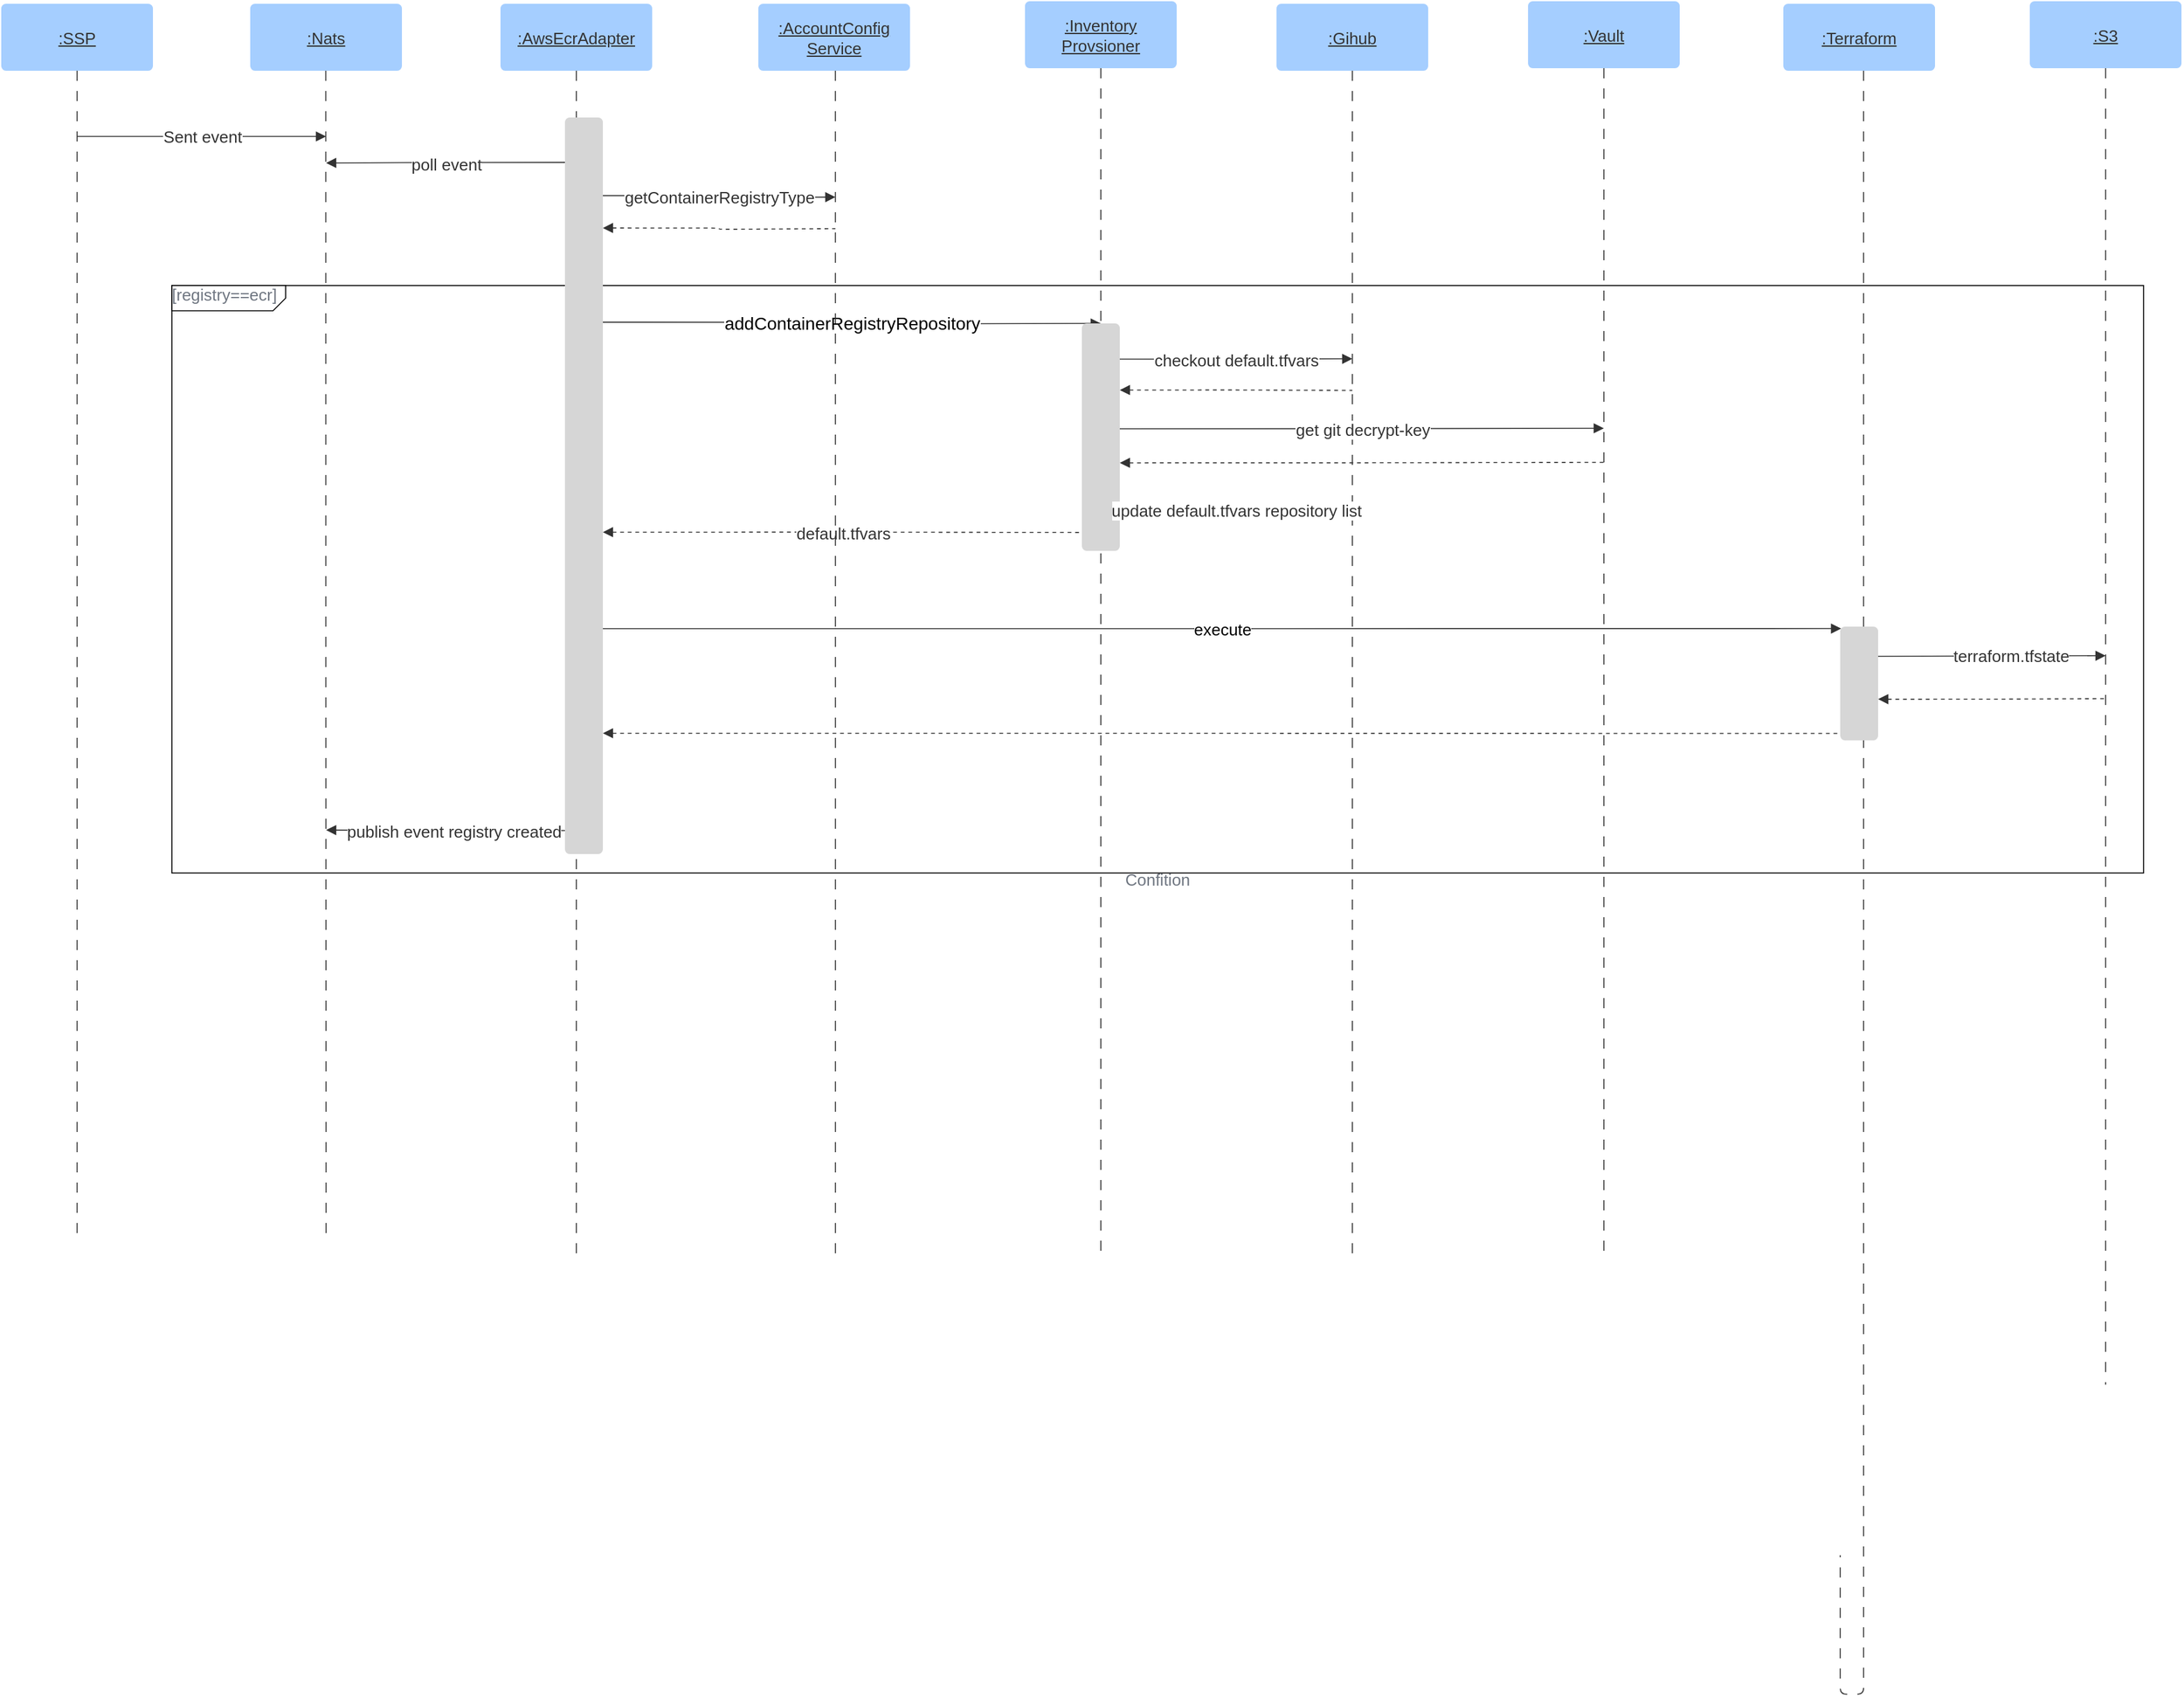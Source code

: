 <mxfile version="21.5.2" type="device">
  <diagram name="Page-1" id="WFtKcSm3kaBeGRW9StUc">
    <mxGraphModel dx="1434" dy="827" grid="1" gridSize="10" guides="1" tooltips="1" connect="1" arrows="1" fold="1" page="1" pageScale="1" pageWidth="827" pageHeight="1169" math="0" shadow="0">
      <root>
        <mxCell id="0" />
        <mxCell id="1" parent="0" />
        <mxCell id="Rl75lRkgoFXgOKBaXVu--5" value="" style="html=1;jettySize=18;whiteSpace=wrap;fontSize=13;strokeColor=#333333;strokeOpacity=100;dashed=1;fixDash=1;dashPattern=8 8;strokeWidth=0.8;rounded=1;arcSize=10;edgeStyle=orthogonalEdgeStyle;startArrow=none;endArrow=none;exitX=0.529;exitY=1;exitPerimeter=0;lucidId=sw2_XWLheOnD;" edge="1" parent="1" source="Rl75lRkgoFXgOKBaXVu--39">
          <mxGeometry width="100" height="100" relative="1" as="geometry">
            <Array as="points">
              <mxPoint x="2133" y="2060" />
            </Array>
            <mxPoint x="2115" y="1950" as="targetPoint" />
          </mxGeometry>
        </mxCell>
        <mxCell id="Rl75lRkgoFXgOKBaXVu--6" value="" style="html=1;jettySize=18;whiteSpace=wrap;fontSize=13;strokeColor=#333333;strokeOpacity=100;dashed=1;fixDash=1;dashPattern=8 8;strokeWidth=0.8;rounded=1;arcSize=10;edgeStyle=orthogonalEdgeStyle;startArrow=none;endArrow=none;exitX=0.5;exitY=1;exitPerimeter=0;lucidId=sw2_IaxF4LJW;" edge="1" parent="1" source="Rl75lRkgoFXgOKBaXVu--20">
          <mxGeometry width="100" height="100" relative="1" as="geometry">
            <Array as="points">
              <mxPoint x="1530" y="1355" />
            </Array>
            <mxPoint x="1530" y="1710" as="targetPoint" />
          </mxGeometry>
        </mxCell>
        <mxCell id="Rl75lRkgoFXgOKBaXVu--7" value="[registry==ecr]" style="html=1;blockSpacing=1;whiteSpace=wrap;shape=mxgraph.sysml.package2;xSize=90;overflow=fill;fontSize=13;fontColor=#6f7681;align=left;spacing=0;strokeOpacity=100;fillOpacity=100;rounded=1;absoluteArcSize=1;arcSize=12;fillColor=#ffffff;strokeWidth=0.8;lucidId=sw2_ZpGVZm28;" vertex="1" parent="1">
          <mxGeometry x="795" y="945" width="1560" height="465" as="geometry" />
        </mxCell>
        <mxCell id="Rl75lRkgoFXgOKBaXVu--8" value="Confition" style="strokeColor=none;fillColor=none;whiteSpace=wrap;fontSize=13;fontColor=#6f7681;align=center;" vertex="1" parent="Rl75lRkgoFXgOKBaXVu--7">
          <mxGeometry y="465" width="1560" height="10" as="geometry" />
        </mxCell>
        <mxCell id="Rl75lRkgoFXgOKBaXVu--9" value=":SSP" style="html=1;overflow=block;blockSpacing=1;whiteSpace=wrap;fontSize=13;fontColor=#333333;fontStyle=4;spacing=3.8;strokeOpacity=0;fillOpacity=100;rounded=1;absoluteArcSize=1;arcSize=7.5;fillColor=#a5ceff;strokeWidth=0.8;lucidId=sw2_IlW4qdFf;" vertex="1" parent="1">
          <mxGeometry x="660" y="722" width="120" height="53" as="geometry" />
        </mxCell>
        <mxCell id="Rl75lRkgoFXgOKBaXVu--10" value=":AwsEcrAdapter" style="html=1;overflow=block;blockSpacing=1;whiteSpace=wrap;fontSize=13;fontColor=#333333;fontStyle=4;spacing=3.8;strokeOpacity=0;fillOpacity=100;rounded=1;absoluteArcSize=1;arcSize=7.5;fillColor=#a5ceff;strokeWidth=0.8;lucidId=sw2_cXAwcxfD;" vertex="1" parent="1">
          <mxGeometry x="1055" y="722" width="120" height="53" as="geometry" />
        </mxCell>
        <mxCell id="Rl75lRkgoFXgOKBaXVu--11" value=":Vault" style="html=1;overflow=block;blockSpacing=1;whiteSpace=wrap;fontSize=13;fontColor=#333333;fontStyle=4;spacing=3.8;strokeOpacity=0;fillOpacity=100;rounded=1;absoluteArcSize=1;arcSize=7.5;fillColor=#a5ceff;strokeWidth=0.8;lucidId=sw2_EZtChitr;" vertex="1" parent="1">
          <mxGeometry x="1868" y="720" width="120" height="53" as="geometry" />
        </mxCell>
        <mxCell id="Rl75lRkgoFXgOKBaXVu--12" value=":Nats" style="html=1;overflow=block;blockSpacing=1;whiteSpace=wrap;fontSize=13;fontColor=#333333;fontStyle=4;spacing=3.8;strokeOpacity=0;fillOpacity=100;rounded=1;absoluteArcSize=1;arcSize=7.5;fillColor=#a5ceff;strokeWidth=0.8;lucidId=sw2_y71zjC5J;" vertex="1" parent="1">
          <mxGeometry x="857" y="722" width="120" height="53" as="geometry" />
        </mxCell>
        <mxCell id="Rl75lRkgoFXgOKBaXVu--13" value="" style="html=1;jettySize=18;whiteSpace=wrap;fontSize=13;strokeColor=#333333;strokeOpacity=100;dashed=1;fixDash=1;dashPattern=8 8;strokeWidth=0.8;rounded=1;arcSize=10;edgeStyle=orthogonalEdgeStyle;startArrow=none;endArrow=none;exitX=0.5;exitY=1;exitPerimeter=0;lucidId=sw2_NQkr4w-o;" edge="1" parent="1" source="Rl75lRkgoFXgOKBaXVu--9">
          <mxGeometry width="100" height="100" relative="1" as="geometry">
            <Array as="points" />
            <mxPoint x="720" y="1697" as="targetPoint" />
          </mxGeometry>
        </mxCell>
        <mxCell id="Rl75lRkgoFXgOKBaXVu--14" value="" style="html=1;jettySize=18;whiteSpace=wrap;fontSize=13;strokeColor=#333333;strokeOpacity=100;dashed=1;fixDash=1;dashPattern=8 8;strokeWidth=0.8;rounded=1;arcSize=10;edgeStyle=orthogonalEdgeStyle;startArrow=none;endArrow=none;exitX=0.498;exitY=1;exitPerimeter=0;lucidId=sw2_ruCKwyGw;" edge="1" parent="1" source="Rl75lRkgoFXgOKBaXVu--12">
          <mxGeometry width="100" height="100" relative="1" as="geometry">
            <Array as="points" />
            <mxPoint x="917" y="1697" as="targetPoint" />
          </mxGeometry>
        </mxCell>
        <mxCell id="Rl75lRkgoFXgOKBaXVu--15" value="" style="html=1;jettySize=18;whiteSpace=wrap;fontSize=13;strokeColor=#333333;strokeOpacity=100;dashed=1;fixDash=1;dashPattern=8 8;strokeWidth=0.8;rounded=1;arcSize=10;edgeStyle=orthogonalEdgeStyle;startArrow=none;endArrow=none;exitX=0.5;exitY=1;exitPerimeter=0;lucidId=sw2_A78Pe.sr;" edge="1" parent="1" source="Rl75lRkgoFXgOKBaXVu--10">
          <mxGeometry width="100" height="100" relative="1" as="geometry">
            <Array as="points" />
            <mxPoint x="1115" y="1712" as="targetPoint" />
          </mxGeometry>
        </mxCell>
        <mxCell id="Rl75lRkgoFXgOKBaXVu--16" value="" style="html=1;overflow=block;blockSpacing=1;whiteSpace=wrap;fontSize=13;spacing=0;strokeOpacity=0;fillOpacity=100;rounded=1;absoluteArcSize=1;arcSize=7.5;fillColor=#d6d6d6;strokeWidth=0.8;lucidId=sw2_gWQePRNK;" vertex="1" parent="1">
          <mxGeometry x="1106" y="812" width="30" height="583" as="geometry" />
        </mxCell>
        <mxCell id="Rl75lRkgoFXgOKBaXVu--17" value="" style="html=1;jettySize=18;whiteSpace=wrap;fontSize=13;strokeColor=#333333;strokeOpacity=100;dashed=1;fixDash=1;dashPattern=8 8;strokeWidth=0.8;rounded=1;arcSize=10;edgeStyle=orthogonalEdgeStyle;startArrow=none;endArrow=none;exitX=0.5;exitY=1;exitPerimeter=0;lucidId=sw2_pHvSnlPQ;" edge="1" parent="1" source="Rl75lRkgoFXgOKBaXVu--11">
          <mxGeometry width="100" height="100" relative="1" as="geometry">
            <Array as="points" />
            <mxPoint x="1928" y="1710" as="targetPoint" />
          </mxGeometry>
        </mxCell>
        <mxCell id="Rl75lRkgoFXgOKBaXVu--18" value=":Gihub " style="html=1;overflow=block;blockSpacing=1;whiteSpace=wrap;fontSize=13;fontColor=#333333;fontStyle=4;spacing=3.8;strokeOpacity=0;fillOpacity=100;rounded=1;absoluteArcSize=1;arcSize=7.5;fillColor=#a5ceff;strokeWidth=0.8;lucidId=sw2_hFJyCZGc;" vertex="1" parent="1">
          <mxGeometry x="1669" y="722" width="120" height="53" as="geometry" />
        </mxCell>
        <mxCell id="Rl75lRkgoFXgOKBaXVu--19" value="" style="html=1;jettySize=18;whiteSpace=wrap;fontSize=13;strokeColor=#333333;strokeOpacity=100;dashed=1;fixDash=1;dashPattern=8 8;strokeWidth=0.8;rounded=1;arcSize=10;edgeStyle=orthogonalEdgeStyle;startArrow=none;endArrow=none;exitX=0.5;exitY=1;exitPerimeter=0;lucidId=sw2_9OYUVX8a;" edge="1" parent="1" source="Rl75lRkgoFXgOKBaXVu--18">
          <mxGeometry width="100" height="100" relative="1" as="geometry">
            <Array as="points" />
            <mxPoint x="1729" y="1712" as="targetPoint" />
          </mxGeometry>
        </mxCell>
        <mxCell id="Rl75lRkgoFXgOKBaXVu--20" value=":Inventory&#xa;Provsioner" style="html=1;overflow=block;blockSpacing=1;whiteSpace=wrap;fontSize=13;fontColor=#333333;fontStyle=4;spacing=3.8;strokeOpacity=0;fillOpacity=100;rounded=1;absoluteArcSize=1;arcSize=7.5;fillColor=#a5ceff;strokeWidth=0.8;lucidId=sw2_7uJkAyJy;" vertex="1" parent="1">
          <mxGeometry x="1470" y="720" width="120" height="53" as="geometry" />
        </mxCell>
        <mxCell id="Rl75lRkgoFXgOKBaXVu--21" value="" style="html=1;jettySize=18;whiteSpace=wrap;fontSize=13;strokeColor=#333333;strokeOpacity=100;strokeWidth=0.8;rounded=1;arcSize=24;edgeStyle=orthogonalEdgeStyle;startArrow=none;endArrow=block;endFill=1;lucidId=sw2_QBbCdavi;" edge="1" parent="1">
          <mxGeometry width="100" height="100" relative="1" as="geometry">
            <Array as="points" />
            <mxPoint x="720" y="827" as="sourcePoint" />
            <mxPoint x="917" y="827" as="targetPoint" />
          </mxGeometry>
        </mxCell>
        <mxCell id="Rl75lRkgoFXgOKBaXVu--22" value="Sent event" style="text;html=1;resizable=0;labelBackgroundColor=default;align=center;verticalAlign=middle;fontColor=#333333;fontSize=13;" vertex="1" parent="Rl75lRkgoFXgOKBaXVu--21">
          <mxGeometry relative="1" as="geometry">
            <mxPoint as="offset" />
          </mxGeometry>
        </mxCell>
        <mxCell id="Rl75lRkgoFXgOKBaXVu--23" value="" style="html=1;jettySize=18;whiteSpace=wrap;fontSize=13;strokeColor=#333333;strokeOpacity=100;strokeWidth=0.8;rounded=1;arcSize=24;edgeStyle=orthogonalEdgeStyle;startArrow=none;endArrow=block;endFill=1;exitX=0;exitY=0.061;exitPerimeter=0;lucidId=sw2_kwfabqoX;" edge="1" parent="1" source="Rl75lRkgoFXgOKBaXVu--16">
          <mxGeometry width="100" height="100" relative="1" as="geometry">
            <Array as="points" />
            <mxPoint x="917" y="848" as="targetPoint" />
          </mxGeometry>
        </mxCell>
        <mxCell id="Rl75lRkgoFXgOKBaXVu--24" value="poll event" style="text;html=1;resizable=0;labelBackgroundColor=default;align=center;verticalAlign=middle;fontColor=#333333;fontSize=13;" vertex="1" parent="Rl75lRkgoFXgOKBaXVu--23">
          <mxGeometry relative="1" as="geometry">
            <mxPoint as="offset" />
          </mxGeometry>
        </mxCell>
        <mxCell id="Rl75lRkgoFXgOKBaXVu--25" value="" style="html=1;jettySize=18;whiteSpace=wrap;fontSize=13;strokeColor=#333333;strokeOpacity=100;strokeWidth=0.8;rounded=1;arcSize=24;edgeStyle=orthogonalEdgeStyle;startArrow=none;endArrow=block;endFill=1;exitX=1;exitY=0.278;exitPerimeter=0;lucidId=sw2_QKgnw4bx;" edge="1" parent="1" source="Rl75lRkgoFXgOKBaXVu--16">
          <mxGeometry width="100" height="100" relative="1" as="geometry">
            <Array as="points" />
            <mxPoint x="1530" y="975" as="targetPoint" />
          </mxGeometry>
        </mxCell>
        <mxCell id="Rl75lRkgoFXgOKBaXVu--26" value="addContainerRegistryRepository " style="text;html=1;resizable=0;labelBackgroundColor=default;align=center;verticalAlign=middle;fontColor=default;fontSize=14;" vertex="1" parent="Rl75lRkgoFXgOKBaXVu--25">
          <mxGeometry relative="1" as="geometry">
            <mxPoint as="offset" />
          </mxGeometry>
        </mxCell>
        <mxCell id="Rl75lRkgoFXgOKBaXVu--27" value="" style="html=1;jettySize=18;whiteSpace=wrap;fontSize=13;strokeColor=#333333;strokeOpacity=100;dashed=1;fixDash=1;strokeWidth=0.8;rounded=1;arcSize=24;edgeStyle=orthogonalEdgeStyle;startArrow=block;startFill=1;endArrow=none;exitX=1;exitY=0.563;exitPerimeter=0;entryX=0;entryY=0.919;entryPerimeter=0;lucidId=sw2_~3sell7f;" edge="1" parent="1" source="Rl75lRkgoFXgOKBaXVu--16" target="Rl75lRkgoFXgOKBaXVu--31">
          <mxGeometry width="100" height="100" relative="1" as="geometry">
            <Array as="points" />
          </mxGeometry>
        </mxCell>
        <mxCell id="Rl75lRkgoFXgOKBaXVu--28" value="default.tfvars" style="text;html=1;resizable=0;labelBackgroundColor=default;align=center;verticalAlign=middle;fontColor=#333333;fontSize=13;" vertex="1" parent="Rl75lRkgoFXgOKBaXVu--27">
          <mxGeometry relative="1" as="geometry">
            <mxPoint as="offset" />
          </mxGeometry>
        </mxCell>
        <mxCell id="Rl75lRkgoFXgOKBaXVu--29" value="" style="html=1;jettySize=18;whiteSpace=wrap;fontSize=13;strokeColor=#333333;strokeOpacity=100;strokeWidth=0.8;rounded=1;arcSize=24;edgeStyle=orthogonalEdgeStyle;startArrow=none;endArrow=block;endFill=1;exitX=1;exitY=0.157;exitPerimeter=0;lucidId=sw2_znBp6zMu;" edge="1" parent="1" source="Rl75lRkgoFXgOKBaXVu--31">
          <mxGeometry width="100" height="100" relative="1" as="geometry">
            <Array as="points" />
            <mxPoint x="1729" y="1003" as="targetPoint" />
          </mxGeometry>
        </mxCell>
        <mxCell id="Rl75lRkgoFXgOKBaXVu--30" value="checkout default.tfvars" style="text;html=1;resizable=0;labelBackgroundColor=default;align=center;verticalAlign=middle;fontColor=#333333;fontSize=13;" vertex="1" parent="Rl75lRkgoFXgOKBaXVu--29">
          <mxGeometry relative="1" as="geometry">
            <mxPoint as="offset" />
          </mxGeometry>
        </mxCell>
        <mxCell id="Rl75lRkgoFXgOKBaXVu--31" value="" style="html=1;overflow=block;blockSpacing=1;whiteSpace=wrap;fontSize=13;spacing=0;strokeOpacity=0;fillOpacity=100;rounded=1;absoluteArcSize=1;arcSize=7.5;fillColor=#d6d6d6;strokeWidth=0.8;lucidId=sw2_KUZNjmrf;" vertex="1" parent="1">
          <mxGeometry x="1515" y="975" width="30" height="180" as="geometry" />
        </mxCell>
        <mxCell id="Rl75lRkgoFXgOKBaXVu--32" value="" style="html=1;jettySize=18;whiteSpace=wrap;fontSize=13;strokeColor=#333333;strokeOpacity=100;dashed=1;fixDash=1;strokeWidth=0.8;rounded=1;arcSize=24;edgeStyle=orthogonalEdgeStyle;startArrow=block;startFill=1;endArrow=none;exitX=1;exitY=0.293;exitPerimeter=0;lucidId=sw2_1EHHQOfy;" edge="1" parent="1" source="Rl75lRkgoFXgOKBaXVu--31">
          <mxGeometry width="100" height="100" relative="1" as="geometry">
            <Array as="points" />
            <mxPoint x="1729" y="1028" as="targetPoint" />
          </mxGeometry>
        </mxCell>
        <mxCell id="Rl75lRkgoFXgOKBaXVu--33" value="" style="html=1;jettySize=18;whiteSpace=wrap;fontSize=13;strokeColor=#333333;strokeOpacity=100;strokeWidth=0.8;rounded=1;arcSize=24;edgeStyle=orthogonalEdgeStyle;startArrow=none;endArrow=block;endFill=1;exitX=1;exitY=0.463;exitPerimeter=0;lucidId=sw2_2wihwZSK;" edge="1" parent="1" source="Rl75lRkgoFXgOKBaXVu--31">
          <mxGeometry width="100" height="100" relative="1" as="geometry">
            <Array as="points" />
            <mxPoint x="1928" y="1058" as="targetPoint" />
          </mxGeometry>
        </mxCell>
        <mxCell id="Rl75lRkgoFXgOKBaXVu--34" value="get git decrypt-key" style="text;html=1;resizable=0;labelBackgroundColor=default;align=center;verticalAlign=middle;fontColor=#333333;fontSize=13;" vertex="1" parent="Rl75lRkgoFXgOKBaXVu--33">
          <mxGeometry relative="1" as="geometry">
            <mxPoint as="offset" />
          </mxGeometry>
        </mxCell>
        <mxCell id="Rl75lRkgoFXgOKBaXVu--35" value="" style="html=1;jettySize=18;whiteSpace=wrap;fontSize=13;strokeColor=#333333;strokeOpacity=100;dashed=1;fixDash=1;strokeWidth=0.8;rounded=1;arcSize=24;edgeStyle=orthogonalEdgeStyle;startArrow=block;startFill=1;endArrow=none;exitX=1;exitY=0.613;exitPerimeter=0;lucidId=sw2_TCRgxsVz;" edge="1" parent="1" source="Rl75lRkgoFXgOKBaXVu--31">
          <mxGeometry width="100" height="100" relative="1" as="geometry">
            <Array as="points" />
            <mxPoint x="1928" y="1085" as="targetPoint" />
          </mxGeometry>
        </mxCell>
        <mxCell id="Rl75lRkgoFXgOKBaXVu--36" value="" style="html=1;jettySize=18;whiteSpace=wrap;fontSize=13;strokeColor=#333333;strokeOpacity=100;strokeWidth=0.8;rounded=1;arcSize=24;edgeStyle=orthogonalEdgeStyle;startArrow=none;endArrow=block;endFill=1;exitX=1;exitY=0.82;exitPerimeter=0;lucidId=sw2_m0e1GHuI;" edge="1" parent="1" source="Rl75lRkgoFXgOKBaXVu--31">
          <mxGeometry width="100" height="100" relative="1" as="geometry">
            <Array as="points" />
            <mxPoint x="1729" y="1123" as="targetPoint" />
          </mxGeometry>
        </mxCell>
        <mxCell id="Rl75lRkgoFXgOKBaXVu--37" value="update default.tfvars repository list" style="text;html=1;resizable=0;labelBackgroundColor=default;align=center;verticalAlign=middle;fontColor=#333333;fontSize=13;" vertex="1" parent="Rl75lRkgoFXgOKBaXVu--36">
          <mxGeometry relative="1" as="geometry">
            <mxPoint as="offset" />
          </mxGeometry>
        </mxCell>
        <mxCell id="Rl75lRkgoFXgOKBaXVu--38" value="" style="html=1;jettySize=18;whiteSpace=wrap;fontSize=13;strokeColor=#333333;strokeOpacity=100;dashed=1;fixDash=1;strokeWidth=0.8;rounded=1;arcSize=24;edgeStyle=orthogonalEdgeStyle;startArrow=block;startFill=1;endArrow=none;exitX=1;exitY=0.836;exitPerimeter=0;entryX=0;entryY=0.939;entryPerimeter=0;lucidId=sw2_hP-PbVJg;" edge="1" parent="1" source="Rl75lRkgoFXgOKBaXVu--16" target="Rl75lRkgoFXgOKBaXVu--47">
          <mxGeometry width="100" height="100" relative="1" as="geometry">
            <Array as="points" />
          </mxGeometry>
        </mxCell>
        <mxCell id="Rl75lRkgoFXgOKBaXVu--39" value=":Terraform" style="html=1;overflow=block;blockSpacing=1;whiteSpace=wrap;fontSize=13;fontColor=#333333;fontStyle=4;spacing=3.8;strokeOpacity=0;fillOpacity=100;rounded=1;absoluteArcSize=1;arcSize=7.5;fillColor=#a5ceff;strokeWidth=0.8;lucidId=sw2_3o3xYHzz;" vertex="1" parent="1">
          <mxGeometry x="2070" y="722" width="120" height="53" as="geometry" />
        </mxCell>
        <mxCell id="Rl75lRkgoFXgOKBaXVu--40" value="" style="html=1;jettySize=18;whiteSpace=wrap;fontSize=13;strokeColor=#333333;strokeOpacity=100;strokeWidth=0.8;rounded=1;arcSize=24;edgeStyle=orthogonalEdgeStyle;startArrow=block;startFill=1;endArrow=none;entryX=0;entryY=0.968;entryPerimeter=0;lucidId=sw2_Mmz3gJw0;" edge="1" parent="1" target="Rl75lRkgoFXgOKBaXVu--16">
          <mxGeometry width="100" height="100" relative="1" as="geometry">
            <Array as="points" />
            <mxPoint x="917" y="1376" as="sourcePoint" />
          </mxGeometry>
        </mxCell>
        <mxCell id="Rl75lRkgoFXgOKBaXVu--41" value="publish event registry created" style="text;html=1;resizable=0;labelBackgroundColor=default;align=center;verticalAlign=middle;fontColor=#333333;fontSize=13;" vertex="1" parent="Rl75lRkgoFXgOKBaXVu--40">
          <mxGeometry x="0.069" relative="1" as="geometry">
            <mxPoint as="offset" />
          </mxGeometry>
        </mxCell>
        <mxCell id="Rl75lRkgoFXgOKBaXVu--42" value="" style="html=1;jettySize=18;whiteSpace=wrap;fontSize=13;strokeColor=#333333;strokeOpacity=100;strokeWidth=0.8;rounded=1;arcSize=24;edgeStyle=orthogonalEdgeStyle;startArrow=none;endArrow=block;endFill=1;exitX=1;exitY=0.106;exitPerimeter=0;lucidId=sw2_LCNSD-2I;" edge="1" parent="1" source="Rl75lRkgoFXgOKBaXVu--16">
          <mxGeometry width="100" height="100" relative="1" as="geometry">
            <Array as="points" />
            <mxPoint x="1320" y="875" as="targetPoint" />
          </mxGeometry>
        </mxCell>
        <mxCell id="Rl75lRkgoFXgOKBaXVu--43" value="getContainerRegistryType" style="text;html=1;resizable=0;labelBackgroundColor=default;align=center;verticalAlign=middle;fontColor=#333333;fontSize=13;" vertex="1" parent="Rl75lRkgoFXgOKBaXVu--42">
          <mxGeometry relative="1" as="geometry">
            <mxPoint as="offset" />
          </mxGeometry>
        </mxCell>
        <mxCell id="Rl75lRkgoFXgOKBaXVu--44" value=":AccountConfig&#xa;Service" style="html=1;overflow=block;blockSpacing=1;whiteSpace=wrap;fontSize=13;fontColor=#333333;fontStyle=4;spacing=3.8;strokeOpacity=0;fillOpacity=100;rounded=1;absoluteArcSize=1;arcSize=7.5;fillColor=#a5ceff;strokeWidth=0.8;lucidId=sw2_VU6IYaiv;" vertex="1" parent="1">
          <mxGeometry x="1259" y="722" width="120" height="53" as="geometry" />
        </mxCell>
        <mxCell id="Rl75lRkgoFXgOKBaXVu--45" value="" style="html=1;jettySize=18;whiteSpace=wrap;fontSize=13;strokeColor=#333333;strokeOpacity=100;dashed=1;fixDash=1;dashPattern=8 8;strokeWidth=0.8;rounded=1;arcSize=10;edgeStyle=orthogonalEdgeStyle;startArrow=none;endArrow=none;exitX=0.508;exitY=1;exitPerimeter=0;lucidId=sw2_Mv-TBkaI;" edge="1" parent="1" source="Rl75lRkgoFXgOKBaXVu--44">
          <mxGeometry width="100" height="100" relative="1" as="geometry">
            <Array as="points" />
            <mxPoint x="1320" y="1718" as="targetPoint" />
          </mxGeometry>
        </mxCell>
        <mxCell id="Rl75lRkgoFXgOKBaXVu--46" value="" style="html=1;jettySize=18;whiteSpace=wrap;fontSize=13;strokeColor=#333333;strokeOpacity=100;dashed=1;fixDash=1;strokeWidth=0.8;rounded=1;arcSize=24;edgeStyle=orthogonalEdgeStyle;startArrow=block;startFill=1;endArrow=none;exitX=1;exitY=0.15;exitPerimeter=0;lucidId=sw2_oyXus1mT;" edge="1" parent="1" source="Rl75lRkgoFXgOKBaXVu--16">
          <mxGeometry width="100" height="100" relative="1" as="geometry">
            <Array as="points" />
            <mxPoint x="1320" y="900" as="targetPoint" />
          </mxGeometry>
        </mxCell>
        <mxCell id="Rl75lRkgoFXgOKBaXVu--47" value="" style="html=1;overflow=block;blockSpacing=1;whiteSpace=wrap;fontSize=13;spacing=0;strokeOpacity=0;fillOpacity=100;rounded=1;absoluteArcSize=1;arcSize=7.5;fillColor=#d6d6d6;strokeWidth=0.8;lucidId=sw2_t4yAM3fl;" vertex="1" parent="1">
          <mxGeometry x="2115" y="1215" width="30" height="90" as="geometry" />
        </mxCell>
        <mxCell id="Rl75lRkgoFXgOKBaXVu--48" value="" style="html=1;jettySize=18;whiteSpace=wrap;fontSize=13;strokeColor=#333333;strokeOpacity=100;strokeWidth=0.8;rounded=1;arcSize=24;edgeStyle=orthogonalEdgeStyle;startArrow=none;endArrow=block;endFill=1;exitX=1;exitY=0.694;exitPerimeter=0;entryX=0.025;entryY=0.017;entryPerimeter=0;lucidId=sw2_4mX2tgp~;" edge="1" parent="1" source="Rl75lRkgoFXgOKBaXVu--16" target="Rl75lRkgoFXgOKBaXVu--47">
          <mxGeometry width="100" height="100" relative="1" as="geometry">
            <Array as="points" />
          </mxGeometry>
        </mxCell>
        <mxCell id="Rl75lRkgoFXgOKBaXVu--49" value="execute" style="text;html=1;resizable=0;labelBackgroundColor=default;align=center;verticalAlign=middle;fontColor=default;fontSize=13;" vertex="1" parent="Rl75lRkgoFXgOKBaXVu--48">
          <mxGeometry relative="1" as="geometry">
            <mxPoint as="offset" />
          </mxGeometry>
        </mxCell>
        <mxCell id="Rl75lRkgoFXgOKBaXVu--50" value=":S3" style="html=1;overflow=block;blockSpacing=1;whiteSpace=wrap;fontSize=13;fontColor=#333333;fontStyle=4;spacing=3.8;strokeOpacity=0;fillOpacity=100;rounded=1;absoluteArcSize=1;arcSize=7.5;fillColor=#a5ceff;strokeWidth=0.8;lucidId=vR2_aRCoct8q;" vertex="1" parent="1">
          <mxGeometry x="2265" y="720" width="120" height="53" as="geometry" />
        </mxCell>
        <mxCell id="Rl75lRkgoFXgOKBaXVu--51" value="" style="html=1;jettySize=18;whiteSpace=wrap;fontSize=13;strokeColor=#333333;strokeOpacity=100;dashed=1;fixDash=1;dashPattern=8 8;strokeWidth=0.8;rounded=1;arcSize=10;edgeStyle=orthogonalEdgeStyle;startArrow=none;endArrow=none;exitX=0.5;exitY=1;exitPerimeter=0;lucidId=~R2_EX9C0RFM;" edge="1" parent="1" source="Rl75lRkgoFXgOKBaXVu--50">
          <mxGeometry width="100" height="100" relative="1" as="geometry">
            <Array as="points">
              <mxPoint x="2325" y="1489" />
            </Array>
            <mxPoint x="2325" y="1815" as="targetPoint" />
          </mxGeometry>
        </mxCell>
        <mxCell id="Rl75lRkgoFXgOKBaXVu--52" value="" style="html=1;jettySize=18;whiteSpace=wrap;fontSize=13;strokeColor=#333333;strokeOpacity=100;strokeWidth=0.8;rounded=1;arcSize=24;edgeStyle=orthogonalEdgeStyle;startArrow=none;endArrow=block;endFill=1;exitX=1;exitY=0.261;exitPerimeter=0;lucidId=-72_mCqg5Oha;" edge="1" parent="1" source="Rl75lRkgoFXgOKBaXVu--47">
          <mxGeometry width="100" height="100" relative="1" as="geometry">
            <Array as="points" />
            <mxPoint x="2325" y="1238" as="targetPoint" />
          </mxGeometry>
        </mxCell>
        <mxCell id="Rl75lRkgoFXgOKBaXVu--53" value="terraform.tfstate" style="text;html=1;resizable=0;labelBackgroundColor=default;align=center;verticalAlign=middle;fontColor=#333333;fontSize=13;" vertex="1" parent="Rl75lRkgoFXgOKBaXVu--52">
          <mxGeometry x="0.169" relative="1" as="geometry">
            <mxPoint as="offset" />
          </mxGeometry>
        </mxCell>
        <mxCell id="Rl75lRkgoFXgOKBaXVu--54" value="" style="html=1;jettySize=18;whiteSpace=wrap;fontSize=13;strokeColor=#333333;strokeOpacity=100;dashed=1;fixDash=1;strokeWidth=0.8;rounded=1;arcSize=24;edgeStyle=orthogonalEdgeStyle;startArrow=block;startFill=1;endArrow=none;exitX=1;exitY=0.638;exitPerimeter=0;lucidId=h82_Z6v~x~XZ;" edge="1" parent="1" source="Rl75lRkgoFXgOKBaXVu--47">
          <mxGeometry width="100" height="100" relative="1" as="geometry">
            <Array as="points" />
            <mxPoint x="2325" y="1272" as="targetPoint" />
          </mxGeometry>
        </mxCell>
      </root>
    </mxGraphModel>
  </diagram>
</mxfile>
